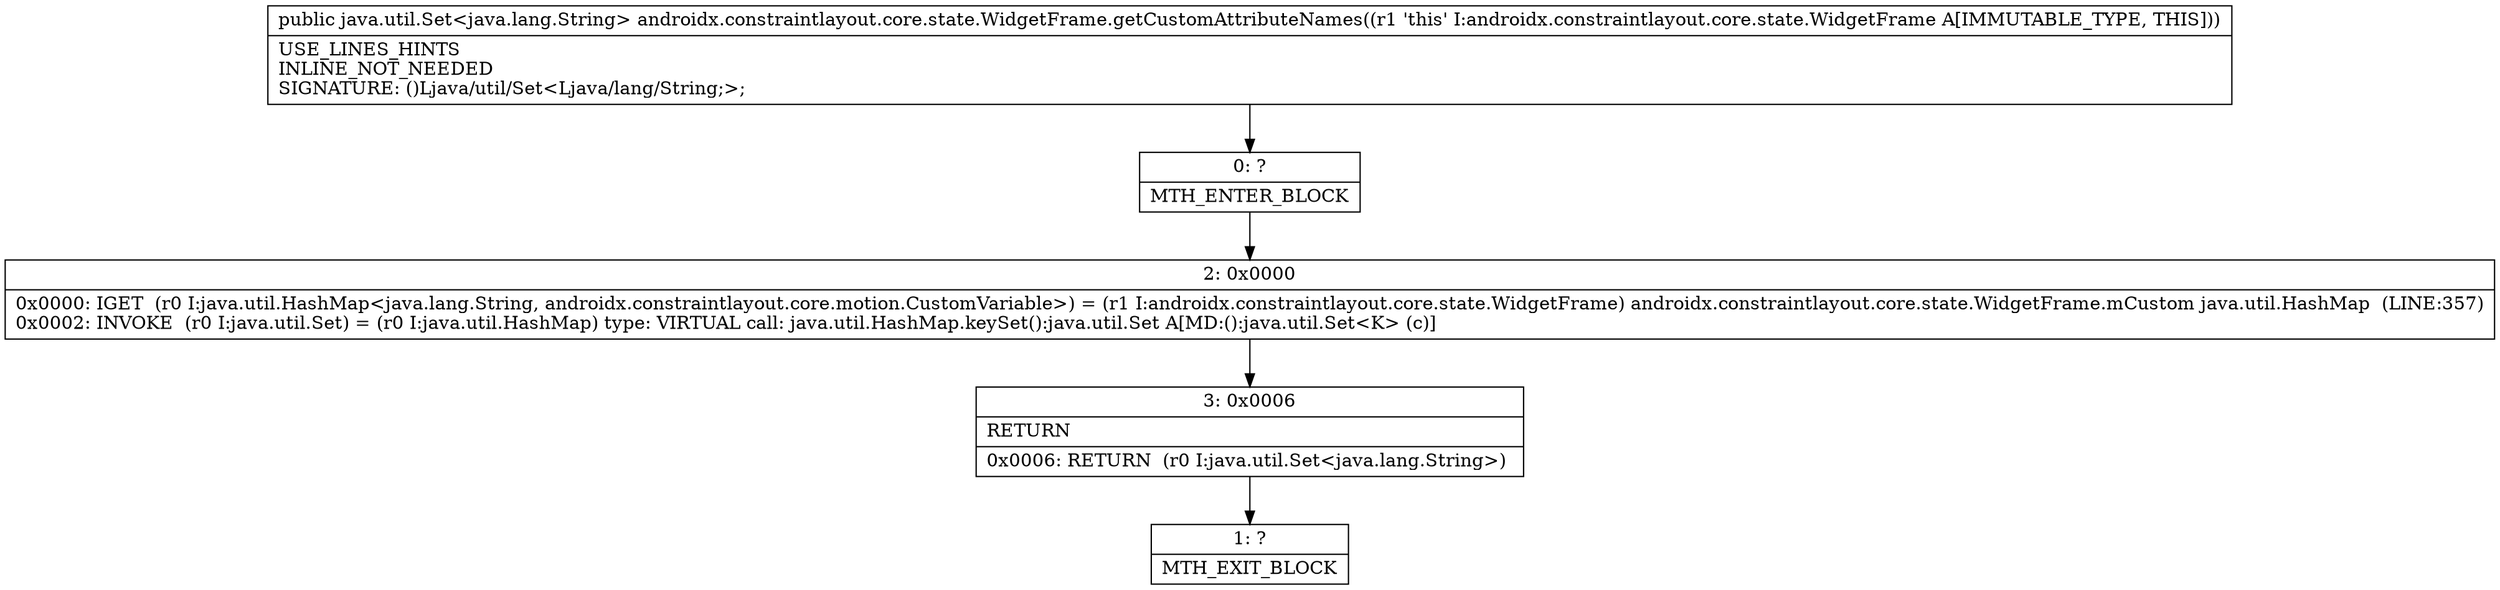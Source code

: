 digraph "CFG forandroidx.constraintlayout.core.state.WidgetFrame.getCustomAttributeNames()Ljava\/util\/Set;" {
Node_0 [shape=record,label="{0\:\ ?|MTH_ENTER_BLOCK\l}"];
Node_2 [shape=record,label="{2\:\ 0x0000|0x0000: IGET  (r0 I:java.util.HashMap\<java.lang.String, androidx.constraintlayout.core.motion.CustomVariable\>) = (r1 I:androidx.constraintlayout.core.state.WidgetFrame) androidx.constraintlayout.core.state.WidgetFrame.mCustom java.util.HashMap  (LINE:357)\l0x0002: INVOKE  (r0 I:java.util.Set) = (r0 I:java.util.HashMap) type: VIRTUAL call: java.util.HashMap.keySet():java.util.Set A[MD:():java.util.Set\<K\> (c)]\l}"];
Node_3 [shape=record,label="{3\:\ 0x0006|RETURN\l|0x0006: RETURN  (r0 I:java.util.Set\<java.lang.String\>) \l}"];
Node_1 [shape=record,label="{1\:\ ?|MTH_EXIT_BLOCK\l}"];
MethodNode[shape=record,label="{public java.util.Set\<java.lang.String\> androidx.constraintlayout.core.state.WidgetFrame.getCustomAttributeNames((r1 'this' I:androidx.constraintlayout.core.state.WidgetFrame A[IMMUTABLE_TYPE, THIS]))  | USE_LINES_HINTS\lINLINE_NOT_NEEDED\lSIGNATURE: ()Ljava\/util\/Set\<Ljava\/lang\/String;\>;\l}"];
MethodNode -> Node_0;Node_0 -> Node_2;
Node_2 -> Node_3;
Node_3 -> Node_1;
}

